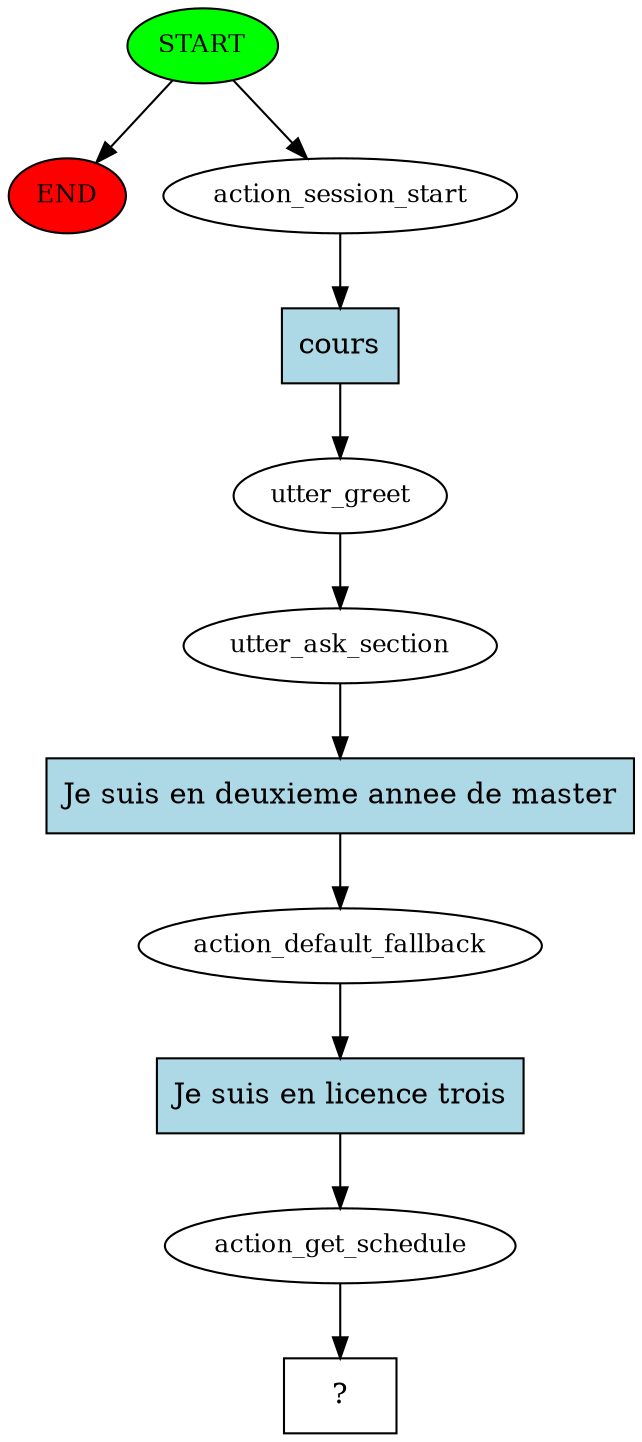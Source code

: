 digraph  {
0 [class="start active", fillcolor=green, fontsize=12, label=START, style=filled];
"-1" [class=end, fillcolor=red, fontsize=12, label=END, style=filled];
1 [class=active, fontsize=12, label=action_session_start];
2 [class=active, fontsize=12, label=utter_greet];
3 [class=active, fontsize=12, label=utter_ask_section];
4 [class=active, fontsize=12, label=action_default_fallback];
5 [class=active, fontsize=12, label=action_get_schedule];
6 [class="intent dashed active", label="  ?  ", shape=rect];
7 [class="intent active", fillcolor=lightblue, label=cours, shape=rect, style=filled];
8 [class="intent active", fillcolor=lightblue, label="Je suis en deuxieme annee de master", shape=rect, style=filled];
9 [class="intent active", fillcolor=lightblue, label="Je suis en licence trois", shape=rect, style=filled];
0 -> "-1"  [class="", key=NONE, label=""];
0 -> 1  [class=active, key=NONE, label=""];
1 -> 7  [class=active, key=0];
2 -> 3  [class=active, key=NONE, label=""];
3 -> 8  [class=active, key=0];
4 -> 9  [class=active, key=0];
5 -> 6  [class=active, key=NONE, label=""];
7 -> 2  [class=active, key=0];
8 -> 4  [class=active, key=0];
9 -> 5  [class=active, key=0];
}

